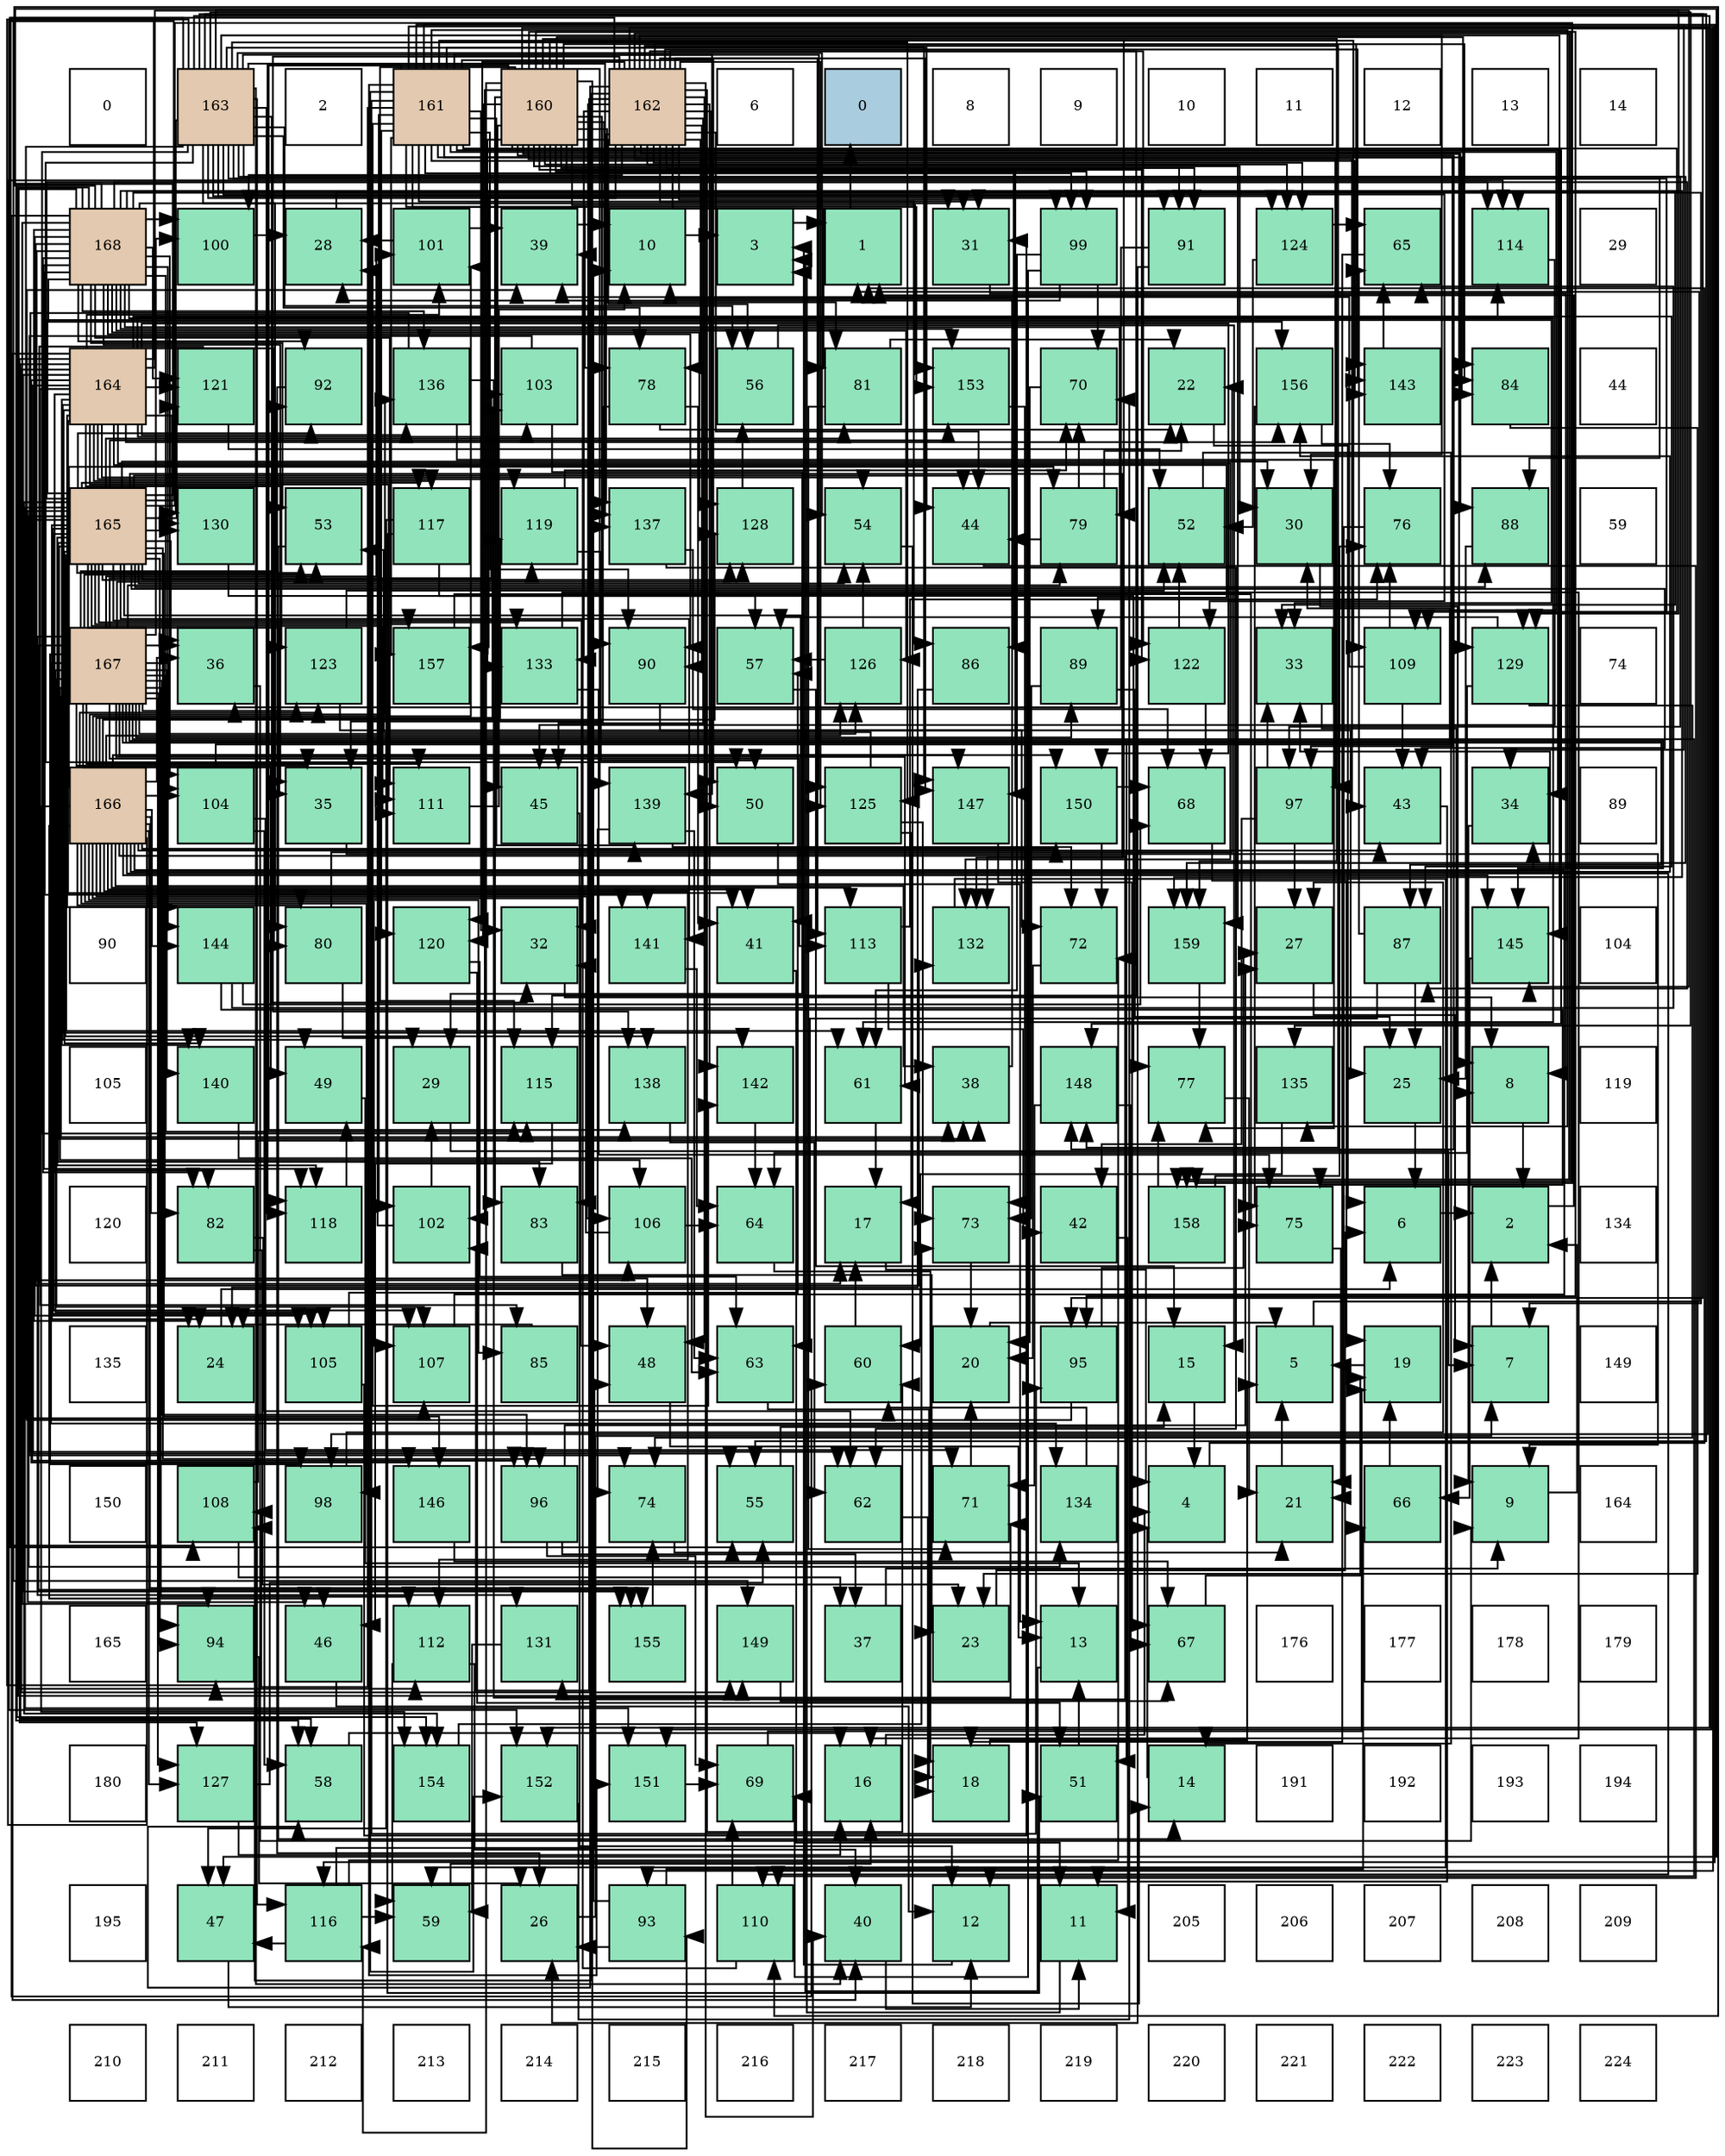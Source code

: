 digraph layout{
 rankdir=TB;
 splines=ortho;
 node [style=filled shape=square fixedsize=true width=0.6];
0[label="0", fontsize=8, fillcolor="#ffffff"];
1[label="163", fontsize=8, fillcolor="#e3c9af"];
2[label="2", fontsize=8, fillcolor="#ffffff"];
3[label="161", fontsize=8, fillcolor="#e3c9af"];
4[label="160", fontsize=8, fillcolor="#e3c9af"];
5[label="162", fontsize=8, fillcolor="#e3c9af"];
6[label="6", fontsize=8, fillcolor="#ffffff"];
7[label="0", fontsize=8, fillcolor="#a9ccde"];
8[label="8", fontsize=8, fillcolor="#ffffff"];
9[label="9", fontsize=8, fillcolor="#ffffff"];
10[label="10", fontsize=8, fillcolor="#ffffff"];
11[label="11", fontsize=8, fillcolor="#ffffff"];
12[label="12", fontsize=8, fillcolor="#ffffff"];
13[label="13", fontsize=8, fillcolor="#ffffff"];
14[label="14", fontsize=8, fillcolor="#ffffff"];
15[label="168", fontsize=8, fillcolor="#e3c9af"];
16[label="100", fontsize=8, fillcolor="#91e3bb"];
17[label="28", fontsize=8, fillcolor="#91e3bb"];
18[label="101", fontsize=8, fillcolor="#91e3bb"];
19[label="39", fontsize=8, fillcolor="#91e3bb"];
20[label="10", fontsize=8, fillcolor="#91e3bb"];
21[label="3", fontsize=8, fillcolor="#91e3bb"];
22[label="1", fontsize=8, fillcolor="#91e3bb"];
23[label="31", fontsize=8, fillcolor="#91e3bb"];
24[label="99", fontsize=8, fillcolor="#91e3bb"];
25[label="91", fontsize=8, fillcolor="#91e3bb"];
26[label="124", fontsize=8, fillcolor="#91e3bb"];
27[label="65", fontsize=8, fillcolor="#91e3bb"];
28[label="114", fontsize=8, fillcolor="#91e3bb"];
29[label="29", fontsize=8, fillcolor="#ffffff"];
30[label="164", fontsize=8, fillcolor="#e3c9af"];
31[label="121", fontsize=8, fillcolor="#91e3bb"];
32[label="92", fontsize=8, fillcolor="#91e3bb"];
33[label="136", fontsize=8, fillcolor="#91e3bb"];
34[label="103", fontsize=8, fillcolor="#91e3bb"];
35[label="78", fontsize=8, fillcolor="#91e3bb"];
36[label="56", fontsize=8, fillcolor="#91e3bb"];
37[label="81", fontsize=8, fillcolor="#91e3bb"];
38[label="153", fontsize=8, fillcolor="#91e3bb"];
39[label="70", fontsize=8, fillcolor="#91e3bb"];
40[label="22", fontsize=8, fillcolor="#91e3bb"];
41[label="156", fontsize=8, fillcolor="#91e3bb"];
42[label="143", fontsize=8, fillcolor="#91e3bb"];
43[label="84", fontsize=8, fillcolor="#91e3bb"];
44[label="44", fontsize=8, fillcolor="#ffffff"];
45[label="165", fontsize=8, fillcolor="#e3c9af"];
46[label="130", fontsize=8, fillcolor="#91e3bb"];
47[label="53", fontsize=8, fillcolor="#91e3bb"];
48[label="117", fontsize=8, fillcolor="#91e3bb"];
49[label="119", fontsize=8, fillcolor="#91e3bb"];
50[label="137", fontsize=8, fillcolor="#91e3bb"];
51[label="128", fontsize=8, fillcolor="#91e3bb"];
52[label="54", fontsize=8, fillcolor="#91e3bb"];
53[label="44", fontsize=8, fillcolor="#91e3bb"];
54[label="79", fontsize=8, fillcolor="#91e3bb"];
55[label="52", fontsize=8, fillcolor="#91e3bb"];
56[label="30", fontsize=8, fillcolor="#91e3bb"];
57[label="76", fontsize=8, fillcolor="#91e3bb"];
58[label="88", fontsize=8, fillcolor="#91e3bb"];
59[label="59", fontsize=8, fillcolor="#ffffff"];
60[label="167", fontsize=8, fillcolor="#e3c9af"];
61[label="36", fontsize=8, fillcolor="#91e3bb"];
62[label="123", fontsize=8, fillcolor="#91e3bb"];
63[label="157", fontsize=8, fillcolor="#91e3bb"];
64[label="133", fontsize=8, fillcolor="#91e3bb"];
65[label="90", fontsize=8, fillcolor="#91e3bb"];
66[label="57", fontsize=8, fillcolor="#91e3bb"];
67[label="126", fontsize=8, fillcolor="#91e3bb"];
68[label="86", fontsize=8, fillcolor="#91e3bb"];
69[label="89", fontsize=8, fillcolor="#91e3bb"];
70[label="122", fontsize=8, fillcolor="#91e3bb"];
71[label="33", fontsize=8, fillcolor="#91e3bb"];
72[label="109", fontsize=8, fillcolor="#91e3bb"];
73[label="129", fontsize=8, fillcolor="#91e3bb"];
74[label="74", fontsize=8, fillcolor="#ffffff"];
75[label="166", fontsize=8, fillcolor="#e3c9af"];
76[label="104", fontsize=8, fillcolor="#91e3bb"];
77[label="35", fontsize=8, fillcolor="#91e3bb"];
78[label="111", fontsize=8, fillcolor="#91e3bb"];
79[label="45", fontsize=8, fillcolor="#91e3bb"];
80[label="139", fontsize=8, fillcolor="#91e3bb"];
81[label="50", fontsize=8, fillcolor="#91e3bb"];
82[label="125", fontsize=8, fillcolor="#91e3bb"];
83[label="147", fontsize=8, fillcolor="#91e3bb"];
84[label="150", fontsize=8, fillcolor="#91e3bb"];
85[label="68", fontsize=8, fillcolor="#91e3bb"];
86[label="97", fontsize=8, fillcolor="#91e3bb"];
87[label="43", fontsize=8, fillcolor="#91e3bb"];
88[label="34", fontsize=8, fillcolor="#91e3bb"];
89[label="89", fontsize=8, fillcolor="#ffffff"];
90[label="90", fontsize=8, fillcolor="#ffffff"];
91[label="144", fontsize=8, fillcolor="#91e3bb"];
92[label="80", fontsize=8, fillcolor="#91e3bb"];
93[label="120", fontsize=8, fillcolor="#91e3bb"];
94[label="32", fontsize=8, fillcolor="#91e3bb"];
95[label="141", fontsize=8, fillcolor="#91e3bb"];
96[label="41", fontsize=8, fillcolor="#91e3bb"];
97[label="113", fontsize=8, fillcolor="#91e3bb"];
98[label="132", fontsize=8, fillcolor="#91e3bb"];
99[label="72", fontsize=8, fillcolor="#91e3bb"];
100[label="159", fontsize=8, fillcolor="#91e3bb"];
101[label="27", fontsize=8, fillcolor="#91e3bb"];
102[label="87", fontsize=8, fillcolor="#91e3bb"];
103[label="145", fontsize=8, fillcolor="#91e3bb"];
104[label="104", fontsize=8, fillcolor="#ffffff"];
105[label="105", fontsize=8, fillcolor="#ffffff"];
106[label="140", fontsize=8, fillcolor="#91e3bb"];
107[label="49", fontsize=8, fillcolor="#91e3bb"];
108[label="29", fontsize=8, fillcolor="#91e3bb"];
109[label="115", fontsize=8, fillcolor="#91e3bb"];
110[label="138", fontsize=8, fillcolor="#91e3bb"];
111[label="142", fontsize=8, fillcolor="#91e3bb"];
112[label="61", fontsize=8, fillcolor="#91e3bb"];
113[label="38", fontsize=8, fillcolor="#91e3bb"];
114[label="148", fontsize=8, fillcolor="#91e3bb"];
115[label="77", fontsize=8, fillcolor="#91e3bb"];
116[label="135", fontsize=8, fillcolor="#91e3bb"];
117[label="25", fontsize=8, fillcolor="#91e3bb"];
118[label="8", fontsize=8, fillcolor="#91e3bb"];
119[label="119", fontsize=8, fillcolor="#ffffff"];
120[label="120", fontsize=8, fillcolor="#ffffff"];
121[label="82", fontsize=8, fillcolor="#91e3bb"];
122[label="118", fontsize=8, fillcolor="#91e3bb"];
123[label="102", fontsize=8, fillcolor="#91e3bb"];
124[label="83", fontsize=8, fillcolor="#91e3bb"];
125[label="106", fontsize=8, fillcolor="#91e3bb"];
126[label="64", fontsize=8, fillcolor="#91e3bb"];
127[label="17", fontsize=8, fillcolor="#91e3bb"];
128[label="73", fontsize=8, fillcolor="#91e3bb"];
129[label="42", fontsize=8, fillcolor="#91e3bb"];
130[label="158", fontsize=8, fillcolor="#91e3bb"];
131[label="75", fontsize=8, fillcolor="#91e3bb"];
132[label="6", fontsize=8, fillcolor="#91e3bb"];
133[label="2", fontsize=8, fillcolor="#91e3bb"];
134[label="134", fontsize=8, fillcolor="#ffffff"];
135[label="135", fontsize=8, fillcolor="#ffffff"];
136[label="24", fontsize=8, fillcolor="#91e3bb"];
137[label="105", fontsize=8, fillcolor="#91e3bb"];
138[label="107", fontsize=8, fillcolor="#91e3bb"];
139[label="85", fontsize=8, fillcolor="#91e3bb"];
140[label="48", fontsize=8, fillcolor="#91e3bb"];
141[label="63", fontsize=8, fillcolor="#91e3bb"];
142[label="60", fontsize=8, fillcolor="#91e3bb"];
143[label="20", fontsize=8, fillcolor="#91e3bb"];
144[label="95", fontsize=8, fillcolor="#91e3bb"];
145[label="15", fontsize=8, fillcolor="#91e3bb"];
146[label="5", fontsize=8, fillcolor="#91e3bb"];
147[label="19", fontsize=8, fillcolor="#91e3bb"];
148[label="7", fontsize=8, fillcolor="#91e3bb"];
149[label="149", fontsize=8, fillcolor="#ffffff"];
150[label="150", fontsize=8, fillcolor="#ffffff"];
151[label="108", fontsize=8, fillcolor="#91e3bb"];
152[label="98", fontsize=8, fillcolor="#91e3bb"];
153[label="146", fontsize=8, fillcolor="#91e3bb"];
154[label="96", fontsize=8, fillcolor="#91e3bb"];
155[label="74", fontsize=8, fillcolor="#91e3bb"];
156[label="55", fontsize=8, fillcolor="#91e3bb"];
157[label="62", fontsize=8, fillcolor="#91e3bb"];
158[label="71", fontsize=8, fillcolor="#91e3bb"];
159[label="134", fontsize=8, fillcolor="#91e3bb"];
160[label="4", fontsize=8, fillcolor="#91e3bb"];
161[label="21", fontsize=8, fillcolor="#91e3bb"];
162[label="66", fontsize=8, fillcolor="#91e3bb"];
163[label="9", fontsize=8, fillcolor="#91e3bb"];
164[label="164", fontsize=8, fillcolor="#ffffff"];
165[label="165", fontsize=8, fillcolor="#ffffff"];
166[label="94", fontsize=8, fillcolor="#91e3bb"];
167[label="46", fontsize=8, fillcolor="#91e3bb"];
168[label="112", fontsize=8, fillcolor="#91e3bb"];
169[label="131", fontsize=8, fillcolor="#91e3bb"];
170[label="155", fontsize=8, fillcolor="#91e3bb"];
171[label="149", fontsize=8, fillcolor="#91e3bb"];
172[label="37", fontsize=8, fillcolor="#91e3bb"];
173[label="23", fontsize=8, fillcolor="#91e3bb"];
174[label="13", fontsize=8, fillcolor="#91e3bb"];
175[label="67", fontsize=8, fillcolor="#91e3bb"];
176[label="176", fontsize=8, fillcolor="#ffffff"];
177[label="177", fontsize=8, fillcolor="#ffffff"];
178[label="178", fontsize=8, fillcolor="#ffffff"];
179[label="179", fontsize=8, fillcolor="#ffffff"];
180[label="180", fontsize=8, fillcolor="#ffffff"];
181[label="127", fontsize=8, fillcolor="#91e3bb"];
182[label="58", fontsize=8, fillcolor="#91e3bb"];
183[label="154", fontsize=8, fillcolor="#91e3bb"];
184[label="152", fontsize=8, fillcolor="#91e3bb"];
185[label="151", fontsize=8, fillcolor="#91e3bb"];
186[label="69", fontsize=8, fillcolor="#91e3bb"];
187[label="16", fontsize=8, fillcolor="#91e3bb"];
188[label="18", fontsize=8, fillcolor="#91e3bb"];
189[label="51", fontsize=8, fillcolor="#91e3bb"];
190[label="14", fontsize=8, fillcolor="#91e3bb"];
191[label="191", fontsize=8, fillcolor="#ffffff"];
192[label="192", fontsize=8, fillcolor="#ffffff"];
193[label="193", fontsize=8, fillcolor="#ffffff"];
194[label="194", fontsize=8, fillcolor="#ffffff"];
195[label="195", fontsize=8, fillcolor="#ffffff"];
196[label="47", fontsize=8, fillcolor="#91e3bb"];
197[label="116", fontsize=8, fillcolor="#91e3bb"];
198[label="59", fontsize=8, fillcolor="#91e3bb"];
199[label="26", fontsize=8, fillcolor="#91e3bb"];
200[label="93", fontsize=8, fillcolor="#91e3bb"];
201[label="110", fontsize=8, fillcolor="#91e3bb"];
202[label="40", fontsize=8, fillcolor="#91e3bb"];
203[label="12", fontsize=8, fillcolor="#91e3bb"];
204[label="11", fontsize=8, fillcolor="#91e3bb"];
205[label="205", fontsize=8, fillcolor="#ffffff"];
206[label="206", fontsize=8, fillcolor="#ffffff"];
207[label="207", fontsize=8, fillcolor="#ffffff"];
208[label="208", fontsize=8, fillcolor="#ffffff"];
209[label="209", fontsize=8, fillcolor="#ffffff"];
210[label="210", fontsize=8, fillcolor="#ffffff"];
211[label="211", fontsize=8, fillcolor="#ffffff"];
212[label="212", fontsize=8, fillcolor="#ffffff"];
213[label="213", fontsize=8, fillcolor="#ffffff"];
214[label="214", fontsize=8, fillcolor="#ffffff"];
215[label="215", fontsize=8, fillcolor="#ffffff"];
216[label="216", fontsize=8, fillcolor="#ffffff"];
217[label="217", fontsize=8, fillcolor="#ffffff"];
218[label="218", fontsize=8, fillcolor="#ffffff"];
219[label="219", fontsize=8, fillcolor="#ffffff"];
220[label="220", fontsize=8, fillcolor="#ffffff"];
221[label="221", fontsize=8, fillcolor="#ffffff"];
222[label="222", fontsize=8, fillcolor="#ffffff"];
223[label="223", fontsize=8, fillcolor="#ffffff"];
224[label="224", fontsize=8, fillcolor="#ffffff"];
edge [constraint=false, style=vis];22 -> 7;
133 -> 22;
21 -> 22;
160 -> 22;
146 -> 22;
132 -> 133;
148 -> 133;
118 -> 133;
163 -> 133;
20 -> 21;
204 -> 21;
203 -> 21;
174 -> 21;
190 -> 160;
145 -> 160;
187 -> 160;
127 -> 160;
188 -> 146;
147 -> 146;
143 -> 146;
161 -> 146;
40 -> 132;
173 -> 132;
136 -> 132;
117 -> 132;
199 -> 148;
101 -> 148;
17 -> 148;
108 -> 148;
56 -> 118;
23 -> 118;
94 -> 118;
71 -> 118;
88 -> 163;
77 -> 163;
61 -> 163;
172 -> 163;
113 -> 20;
19 -> 20;
202 -> 204;
96 -> 204;
129 -> 204;
87 -> 204;
53 -> 203;
79 -> 203;
167 -> 203;
196 -> 203;
140 -> 174;
107 -> 174;
81 -> 174;
189 -> 174;
55 -> 190;
47 -> 190;
52 -> 190;
156 -> 145;
36 -> 145;
66 -> 145;
182 -> 187;
198 -> 187;
142 -> 127;
112 -> 127;
157 -> 188;
141 -> 188;
126 -> 188;
27 -> 188;
162 -> 147;
175 -> 147;
85 -> 147;
186 -> 147;
39 -> 143;
158 -> 143;
99 -> 143;
128 -> 143;
155 -> 161;
131 -> 161;
57 -> 161;
115 -> 161;
35 -> 40;
35 -> 77;
35 -> 96;
54 -> 40;
54 -> 53;
54 -> 39;
92 -> 40;
92 -> 108;
37 -> 40;
37 -> 158;
121 -> 173;
121 -> 157;
124 -> 173;
43 -> 173;
139 -> 136;
68 -> 136;
102 -> 117;
102 -> 141;
102 -> 27;
58 -> 117;
69 -> 117;
69 -> 128;
65 -> 117;
25 -> 199;
25 -> 61;
32 -> 199;
200 -> 20;
200 -> 199;
200 -> 162;
166 -> 199;
144 -> 101;
144 -> 19;
154 -> 101;
154 -> 172;
154 -> 186;
86 -> 101;
86 -> 71;
86 -> 129;
152 -> 101;
24 -> 17;
24 -> 112;
24 -> 186;
24 -> 39;
16 -> 17;
18 -> 17;
18 -> 19;
123 -> 17;
123 -> 108;
34 -> 108;
34 -> 155;
76 -> 56;
76 -> 182;
76 -> 158;
137 -> 23;
137 -> 66;
125 -> 94;
125 -> 126;
138 -> 88;
151 -> 172;
151 -> 113;
72 -> 19;
72 -> 87;
72 -> 57;
201 -> 19;
201 -> 186;
78 -> 20;
168 -> 202;
168 -> 198;
97 -> 129;
97 -> 57;
28 -> 79;
109 -> 167;
197 -> 196;
197 -> 140;
197 -> 198;
197 -> 99;
48 -> 196;
48 -> 189;
48 -> 115;
122 -> 107;
49 -> 81;
49 -> 39;
93 -> 189;
93 -> 141;
31 -> 127;
31 -> 55;
70 -> 55;
70 -> 85;
62 -> 55;
62 -> 99;
26 -> 55;
26 -> 27;
82 -> 127;
82 -> 47;
82 -> 128;
67 -> 52;
67 -> 66;
181 -> 187;
181 -> 156;
51 -> 36;
73 -> 66;
73 -> 126;
73 -> 155;
46 -> 66;
169 -> 198;
98 -> 198;
64 -> 187;
64 -> 131;
159 -> 142;
116 -> 142;
33 -> 157;
33 -> 158;
33 -> 115;
50 -> 157;
50 -> 85;
110 -> 157;
80 -> 141;
80 -> 99;
80 -> 155;
106 -> 141;
95 -> 126;
111 -> 126;
42 -> 27;
91 -> 27;
91 -> 85;
91 -> 131;
103 -> 162;
153 -> 175;
83 -> 175;
114 -> 175;
114 -> 158;
171 -> 175;
84 -> 85;
84 -> 99;
185 -> 186;
184 -> 39;
38 -> 128;
183 -> 128;
170 -> 155;
41 -> 131;
41 -> 57;
63 -> 131;
130 -> 57;
130 -> 115;
100 -> 115;
4 -> 56;
4 -> 88;
4 -> 79;
4 -> 36;
4 -> 37;
4 -> 124;
4 -> 43;
4 -> 68;
4 -> 58;
4 -> 65;
4 -> 25;
4 -> 200;
4 -> 144;
4 -> 86;
4 -> 24;
4 -> 123;
4 -> 72;
4 -> 109;
4 -> 197;
4 -> 93;
4 -> 70;
4 -> 26;
4 -> 64;
4 -> 50;
4 -> 110;
4 -> 80;
4 -> 42;
4 -> 83;
4 -> 114;
4 -> 185;
4 -> 38;
4 -> 130;
4 -> 100;
3 -> 23;
3 -> 94;
3 -> 88;
3 -> 81;
3 -> 35;
3 -> 43;
3 -> 65;
3 -> 200;
3 -> 144;
3 -> 86;
3 -> 24;
3 -> 123;
3 -> 151;
3 -> 72;
3 -> 197;
3 -> 122;
3 -> 93;
3 -> 82;
3 -> 73;
3 -> 98;
3 -> 116;
3 -> 80;
3 -> 111;
3 -> 42;
3 -> 83;
3 -> 114;
3 -> 185;
3 -> 184;
3 -> 38;
3 -> 63;
5 -> 23;
5 -> 202;
5 -> 87;
5 -> 53;
5 -> 79;
5 -> 140;
5 -> 81;
5 -> 156;
5 -> 182;
5 -> 142;
5 -> 35;
5 -> 37;
5 -> 124;
5 -> 43;
5 -> 68;
5 -> 65;
5 -> 25;
5 -> 152;
5 -> 16;
5 -> 123;
5 -> 151;
5 -> 97;
5 -> 109;
5 -> 93;
5 -> 70;
5 -> 26;
5 -> 82;
5 -> 73;
5 -> 64;
5 -> 50;
5 -> 110;
5 -> 111;
5 -> 42;
5 -> 103;
5 -> 83;
5 -> 114;
5 -> 63;
5 -> 130;
5 -> 100;
1 -> 56;
1 -> 23;
1 -> 94;
1 -> 202;
1 -> 53;
1 -> 81;
1 -> 52;
1 -> 156;
1 -> 36;
1 -> 35;
1 -> 58;
1 -> 25;
1 -> 166;
1 -> 144;
1 -> 86;
1 -> 24;
1 -> 138;
1 -> 151;
1 -> 72;
1 -> 109;
1 -> 197;
1 -> 122;
1 -> 70;
1 -> 26;
1 -> 82;
1 -> 73;
1 -> 46;
1 -> 116;
1 -> 50;
1 -> 80;
1 -> 184;
1 -> 100;
30 -> 202;
30 -> 96;
30 -> 107;
30 -> 52;
30 -> 182;
30 -> 92;
30 -> 121;
30 -> 139;
30 -> 102;
30 -> 69;
30 -> 154;
30 -> 18;
30 -> 34;
30 -> 78;
30 -> 28;
30 -> 48;
30 -> 49;
30 -> 31;
30 -> 62;
30 -> 181;
30 -> 46;
30 -> 98;
30 -> 33;
30 -> 106;
30 -> 111;
30 -> 91;
30 -> 103;
30 -> 153;
30 -> 171;
30 -> 84;
30 -> 184;
30 -> 170;
30 -> 41;
45 -> 136;
45 -> 56;
45 -> 94;
45 -> 71;
45 -> 77;
45 -> 61;
45 -> 113;
45 -> 96;
45 -> 87;
45 -> 53;
45 -> 167;
45 -> 47;
45 -> 52;
45 -> 156;
45 -> 182;
45 -> 112;
45 -> 37;
45 -> 124;
45 -> 58;
45 -> 32;
45 -> 166;
45 -> 154;
45 -> 137;
45 -> 138;
45 -> 78;
45 -> 28;
45 -> 48;
45 -> 122;
45 -> 49;
45 -> 31;
45 -> 51;
45 -> 46;
45 -> 98;
45 -> 64;
45 -> 159;
45 -> 110;
45 -> 106;
45 -> 95;
45 -> 153;
45 -> 171;
45 -> 185;
45 -> 38;
45 -> 183;
45 -> 63;
45 -> 130;
75 -> 71;
75 -> 61;
75 -> 113;
75 -> 96;
75 -> 87;
75 -> 167;
75 -> 140;
75 -> 54;
75 -> 92;
75 -> 121;
75 -> 139;
75 -> 152;
75 -> 18;
75 -> 34;
75 -> 76;
75 -> 125;
75 -> 138;
75 -> 201;
75 -> 168;
75 -> 97;
75 -> 28;
75 -> 49;
75 -> 62;
75 -> 67;
75 -> 181;
75 -> 51;
75 -> 169;
75 -> 33;
75 -> 95;
75 -> 91;
75 -> 103;
75 -> 83;
75 -> 84;
75 -> 183;
75 -> 170;
75 -> 41;
60 -> 77;
60 -> 61;
60 -> 113;
60 -> 140;
60 -> 107;
60 -> 189;
60 -> 47;
60 -> 112;
60 -> 54;
60 -> 102;
60 -> 69;
60 -> 32;
60 -> 166;
60 -> 154;
60 -> 152;
60 -> 16;
60 -> 18;
60 -> 34;
60 -> 76;
60 -> 137;
60 -> 125;
60 -> 138;
60 -> 201;
60 -> 78;
60 -> 168;
60 -> 97;
60 -> 62;
60 -> 67;
60 -> 181;
60 -> 51;
60 -> 169;
60 -> 159;
60 -> 106;
60 -> 103;
60 -> 84;
60 -> 170;
15 -> 136;
15 -> 71;
15 -> 77;
15 -> 196;
15 -> 47;
15 -> 142;
15 -> 112;
15 -> 54;
15 -> 92;
15 -> 121;
15 -> 102;
15 -> 65;
15 -> 32;
15 -> 166;
15 -> 16;
15 -> 76;
15 -> 137;
15 -> 125;
15 -> 201;
15 -> 78;
15 -> 168;
15 -> 28;
15 -> 109;
15 -> 122;
15 -> 31;
15 -> 67;
15 -> 51;
15 -> 98;
15 -> 33;
15 -> 95;
15 -> 91;
15 -> 171;
15 -> 38;
15 -> 183;
15 -> 41;
15 -> 100;
edge [constraint=true, style=invis];
0 -> 15 -> 30 -> 45 -> 60 -> 75 -> 90 -> 105 -> 120 -> 135 -> 150 -> 165 -> 180 -> 195 -> 210;
1 -> 16 -> 31 -> 46 -> 61 -> 76 -> 91 -> 106 -> 121 -> 136 -> 151 -> 166 -> 181 -> 196 -> 211;
2 -> 17 -> 32 -> 47 -> 62 -> 77 -> 92 -> 107 -> 122 -> 137 -> 152 -> 167 -> 182 -> 197 -> 212;
3 -> 18 -> 33 -> 48 -> 63 -> 78 -> 93 -> 108 -> 123 -> 138 -> 153 -> 168 -> 183 -> 198 -> 213;
4 -> 19 -> 34 -> 49 -> 64 -> 79 -> 94 -> 109 -> 124 -> 139 -> 154 -> 169 -> 184 -> 199 -> 214;
5 -> 20 -> 35 -> 50 -> 65 -> 80 -> 95 -> 110 -> 125 -> 140 -> 155 -> 170 -> 185 -> 200 -> 215;
6 -> 21 -> 36 -> 51 -> 66 -> 81 -> 96 -> 111 -> 126 -> 141 -> 156 -> 171 -> 186 -> 201 -> 216;
7 -> 22 -> 37 -> 52 -> 67 -> 82 -> 97 -> 112 -> 127 -> 142 -> 157 -> 172 -> 187 -> 202 -> 217;
8 -> 23 -> 38 -> 53 -> 68 -> 83 -> 98 -> 113 -> 128 -> 143 -> 158 -> 173 -> 188 -> 203 -> 218;
9 -> 24 -> 39 -> 54 -> 69 -> 84 -> 99 -> 114 -> 129 -> 144 -> 159 -> 174 -> 189 -> 204 -> 219;
10 -> 25 -> 40 -> 55 -> 70 -> 85 -> 100 -> 115 -> 130 -> 145 -> 160 -> 175 -> 190 -> 205 -> 220;
11 -> 26 -> 41 -> 56 -> 71 -> 86 -> 101 -> 116 -> 131 -> 146 -> 161 -> 176 -> 191 -> 206 -> 221;
12 -> 27 -> 42 -> 57 -> 72 -> 87 -> 102 -> 117 -> 132 -> 147 -> 162 -> 177 -> 192 -> 207 -> 222;
13 -> 28 -> 43 -> 58 -> 73 -> 88 -> 103 -> 118 -> 133 -> 148 -> 163 -> 178 -> 193 -> 208 -> 223;
14 -> 29 -> 44 -> 59 -> 74 -> 89 -> 104 -> 119 -> 134 -> 149 -> 164 -> 179 -> 194 -> 209 -> 224;
rank = same {0 -> 1 -> 2 -> 3 -> 4 -> 5 -> 6 -> 7 -> 8 -> 9 -> 10 -> 11 -> 12 -> 13 -> 14};
rank = same {15 -> 16 -> 17 -> 18 -> 19 -> 20 -> 21 -> 22 -> 23 -> 24 -> 25 -> 26 -> 27 -> 28 -> 29};
rank = same {30 -> 31 -> 32 -> 33 -> 34 -> 35 -> 36 -> 37 -> 38 -> 39 -> 40 -> 41 -> 42 -> 43 -> 44};
rank = same {45 -> 46 -> 47 -> 48 -> 49 -> 50 -> 51 -> 52 -> 53 -> 54 -> 55 -> 56 -> 57 -> 58 -> 59};
rank = same {60 -> 61 -> 62 -> 63 -> 64 -> 65 -> 66 -> 67 -> 68 -> 69 -> 70 -> 71 -> 72 -> 73 -> 74};
rank = same {75 -> 76 -> 77 -> 78 -> 79 -> 80 -> 81 -> 82 -> 83 -> 84 -> 85 -> 86 -> 87 -> 88 -> 89};
rank = same {90 -> 91 -> 92 -> 93 -> 94 -> 95 -> 96 -> 97 -> 98 -> 99 -> 100 -> 101 -> 102 -> 103 -> 104};
rank = same {105 -> 106 -> 107 -> 108 -> 109 -> 110 -> 111 -> 112 -> 113 -> 114 -> 115 -> 116 -> 117 -> 118 -> 119};
rank = same {120 -> 121 -> 122 -> 123 -> 124 -> 125 -> 126 -> 127 -> 128 -> 129 -> 130 -> 131 -> 132 -> 133 -> 134};
rank = same {135 -> 136 -> 137 -> 138 -> 139 -> 140 -> 141 -> 142 -> 143 -> 144 -> 145 -> 146 -> 147 -> 148 -> 149};
rank = same {150 -> 151 -> 152 -> 153 -> 154 -> 155 -> 156 -> 157 -> 158 -> 159 -> 160 -> 161 -> 162 -> 163 -> 164};
rank = same {165 -> 166 -> 167 -> 168 -> 169 -> 170 -> 171 -> 172 -> 173 -> 174 -> 175 -> 176 -> 177 -> 178 -> 179};
rank = same {180 -> 181 -> 182 -> 183 -> 184 -> 185 -> 186 -> 187 -> 188 -> 189 -> 190 -> 191 -> 192 -> 193 -> 194};
rank = same {195 -> 196 -> 197 -> 198 -> 199 -> 200 -> 201 -> 202 -> 203 -> 204 -> 205 -> 206 -> 207 -> 208 -> 209};
rank = same {210 -> 211 -> 212 -> 213 -> 214 -> 215 -> 216 -> 217 -> 218 -> 219 -> 220 -> 221 -> 222 -> 223 -> 224};
}